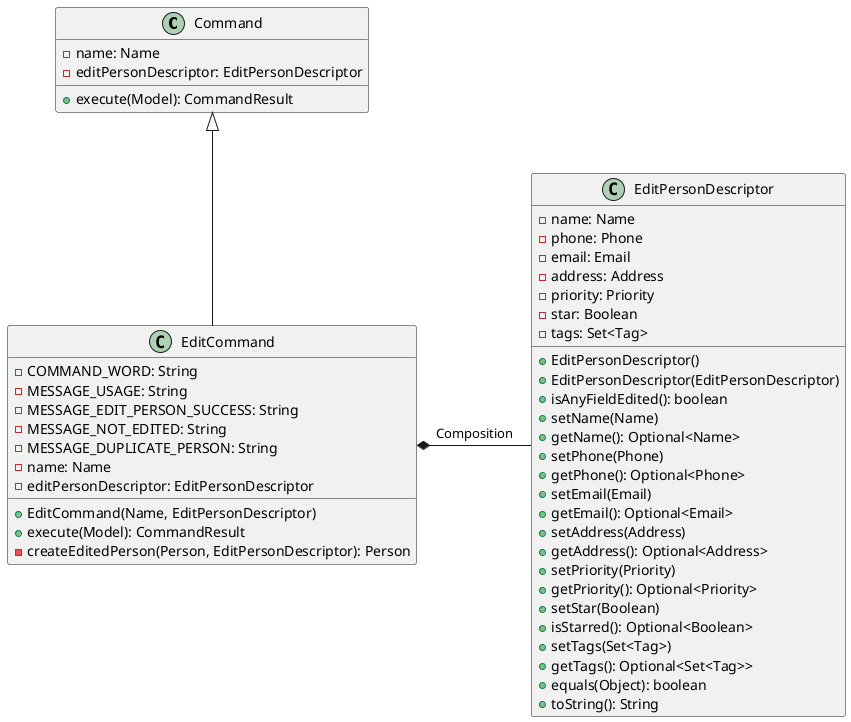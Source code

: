 @startuml

class Command {
    - name: Name
    - editPersonDescriptor: EditPersonDescriptor

    + execute(Model): CommandResult
}

class EditCommand {
    - COMMAND_WORD: String
    - MESSAGE_USAGE: String
    - MESSAGE_EDIT_PERSON_SUCCESS: String
    - MESSAGE_NOT_EDITED: String
    - MESSAGE_DUPLICATE_PERSON: String
    - name: Name
    - editPersonDescriptor: EditPersonDescriptor

    + EditCommand(Name, EditPersonDescriptor)
    + execute(Model): CommandResult
    - createEditedPerson(Person, EditPersonDescriptor): Person
}

class EditPersonDescriptor {
    - name: Name
    - phone: Phone
    - email: Email
    - address: Address
    - priority: Priority
    - star: Boolean
    - tags: Set<Tag>

    + EditPersonDescriptor()
    + EditPersonDescriptor(EditPersonDescriptor)
    + isAnyFieldEdited(): boolean
    + setName(Name)
    + getName(): Optional<Name>
    + setPhone(Phone)
    + getPhone(): Optional<Phone>
    + setEmail(Email)
    + getEmail(): Optional<Email>
    + setAddress(Address)
    + getAddress(): Optional<Address>
    + setPriority(Priority)
    + getPriority(): Optional<Priority>
    + setStar(Boolean)
    + isStarred(): Optional<Boolean>
    + setTags(Set<Tag>)
    + getTags(): Optional<Set<Tag>>
    + equals(Object): boolean
    + toString(): String
}

Command <|-- EditCommand
EditCommand *- EditPersonDescriptor : Composition

@enduml
